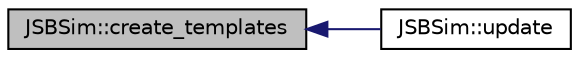 digraph "JSBSim::create_templates"
{
 // INTERACTIVE_SVG=YES
  edge [fontname="Helvetica",fontsize="10",labelfontname="Helvetica",labelfontsize="10"];
  node [fontname="Helvetica",fontsize="10",shape=record];
  rankdir="LR";
  Node1 [label="JSBSim::create_templates",height=0.2,width=0.4,color="black", fillcolor="grey75", style="filled" fontcolor="black"];
  Node1 -> Node2 [dir="back",color="midnightblue",fontsize="10",style="solid",fontname="Helvetica"];
  Node2 [label="JSBSim::update",height=0.2,width=0.4,color="black", fillcolor="white", style="filled",URL="$classJSBSim.html#af578b81cce90bf59daea6eccc4c09549"];
}
